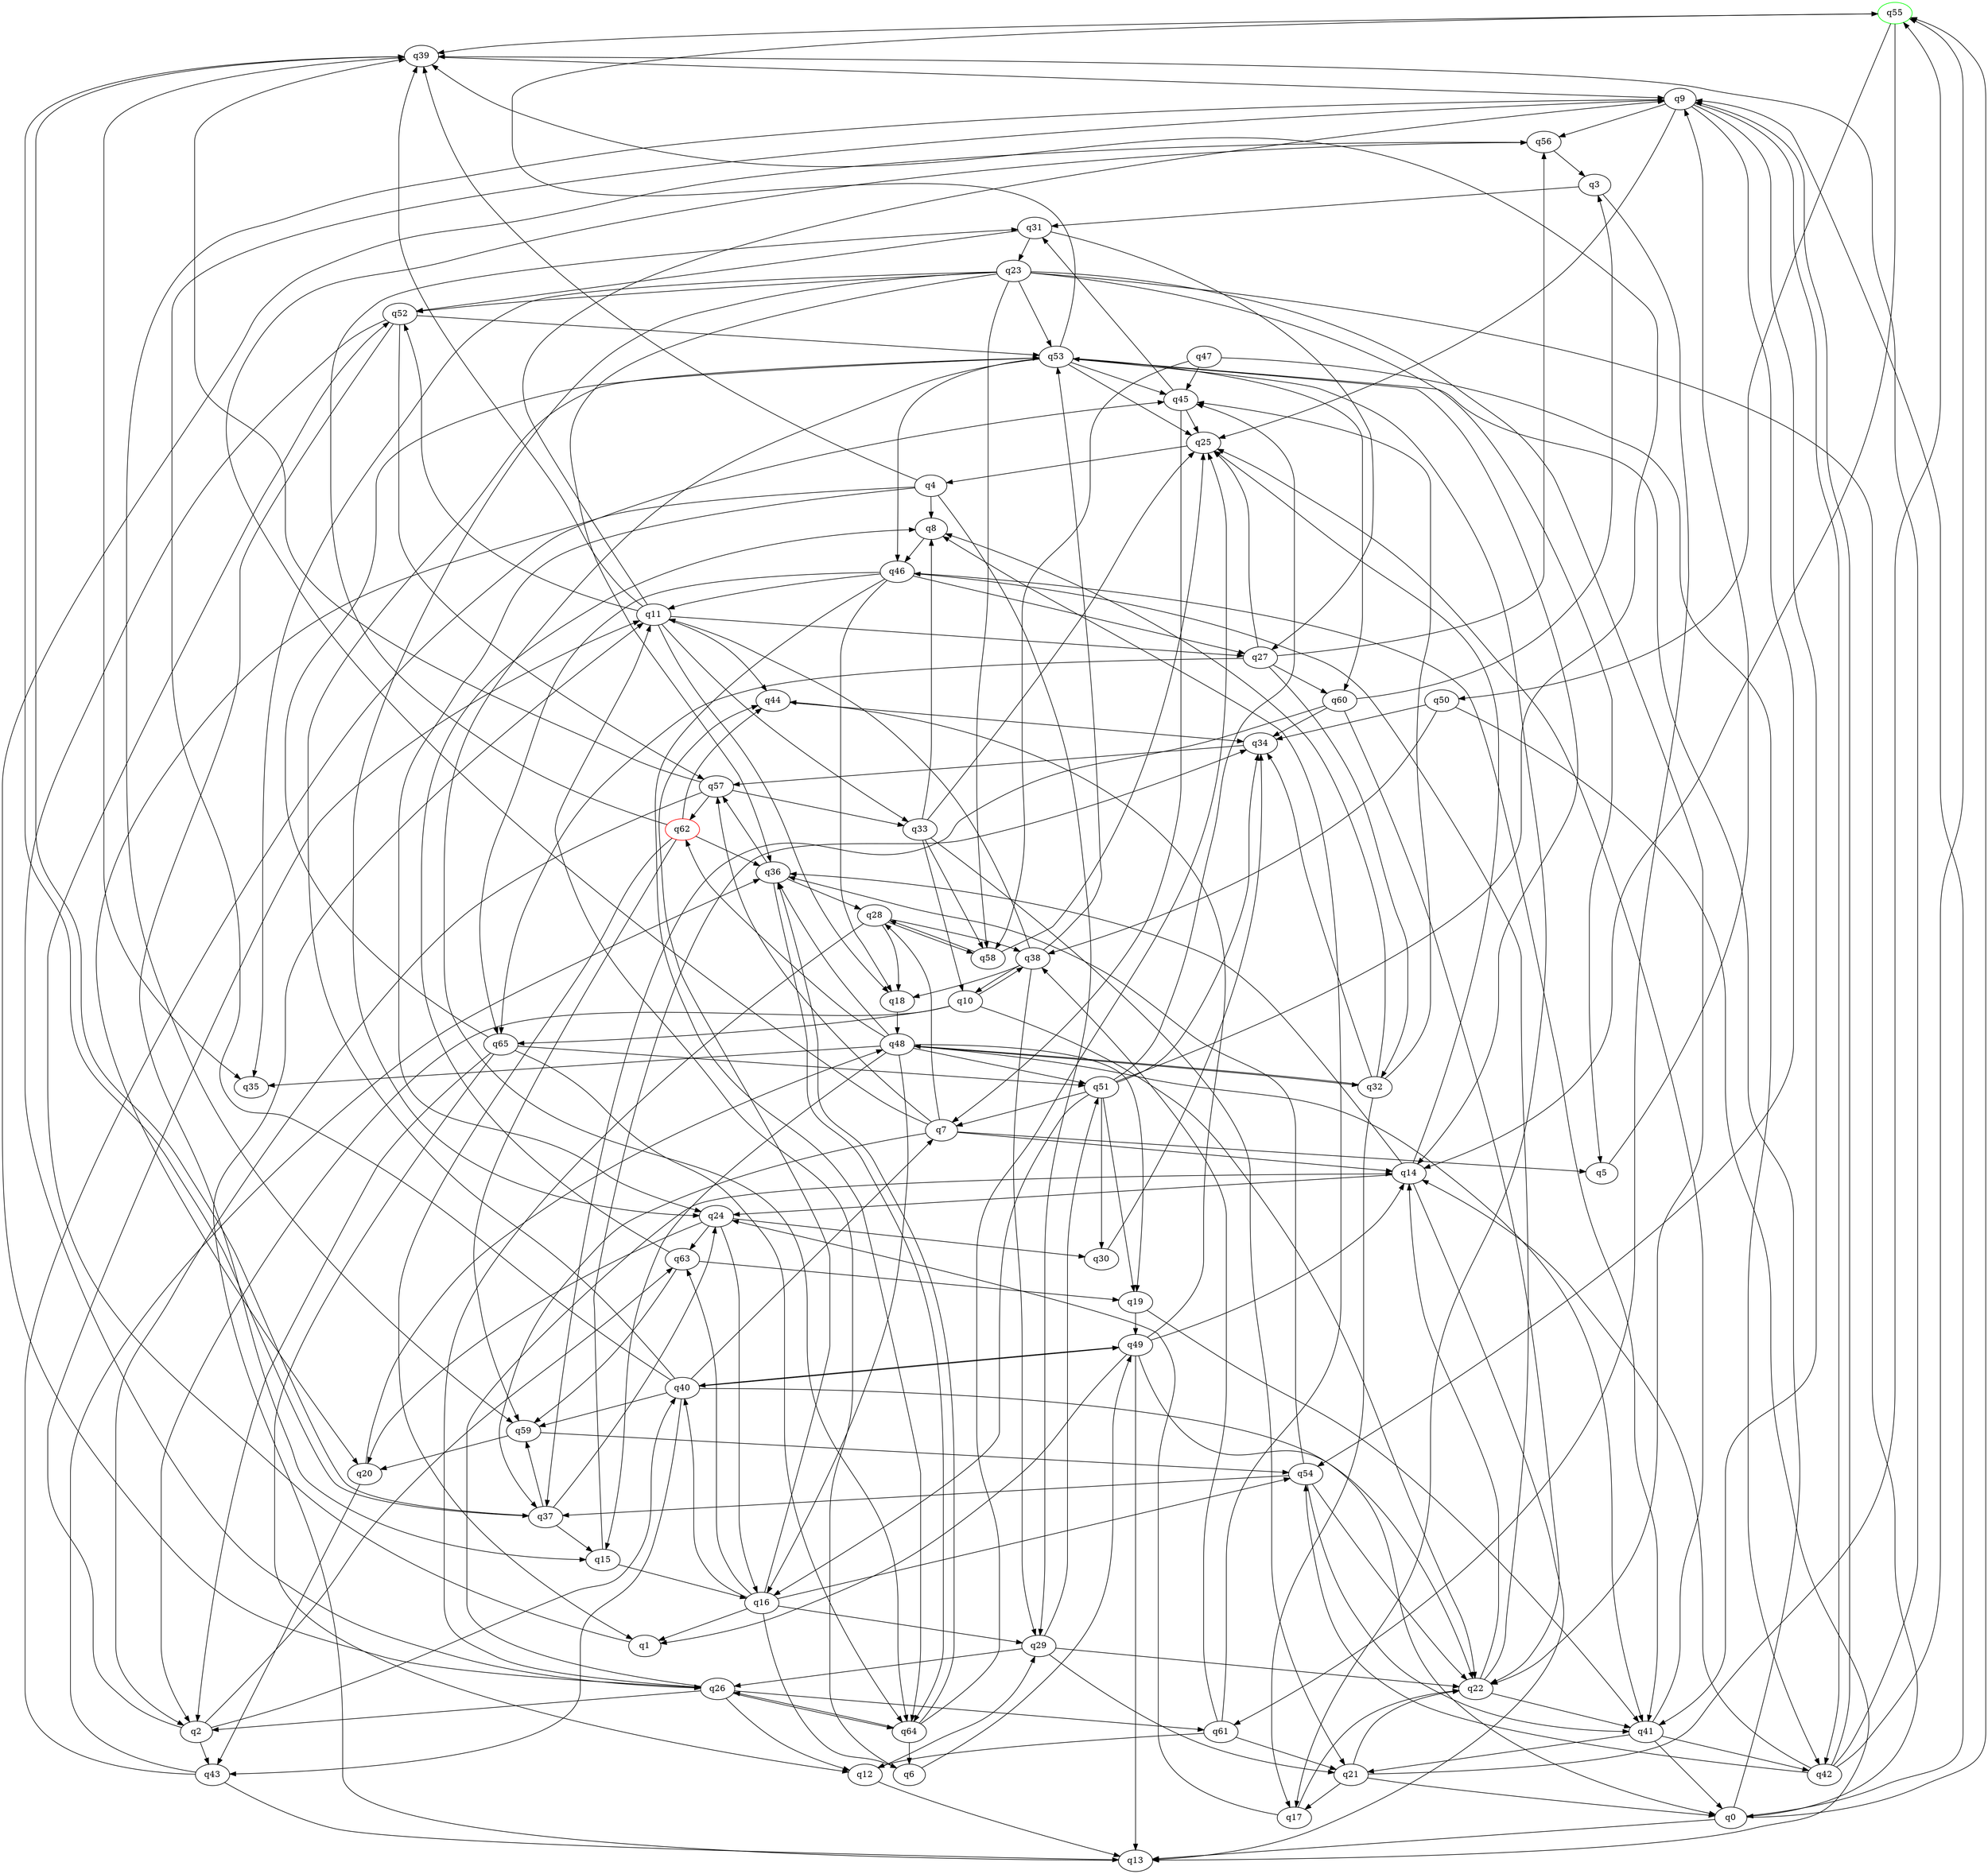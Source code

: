 digraph A{
q55 [initial=1,color=green];
q62 [final=1,color=red];
q0 -> q9;
q0 -> q13;
q0 -> q53;
q0 -> q55;
q1 -> q52;
q2 -> q11;
q2 -> q40;
q2 -> q43;
q2 -> q63;
q3 -> q31;
q3 -> q61;
q4 -> q8;
q4 -> q20;
q4 -> q24;
q4 -> q29;
q4 -> q39;
q5 -> q9;
q6 -> q11;
q6 -> q49;
q7 -> q5;
q7 -> q14;
q7 -> q28;
q7 -> q37;
q7 -> q56;
q7 -> q57;
q8 -> q46;
q9 -> q25;
q9 -> q41;
q9 -> q42;
q9 -> q54;
q9 -> q56;
q9 -> q59;
q10 -> q2;
q10 -> q22;
q10 -> q38;
q10 -> q65;
q11 -> q9;
q11 -> q18;
q11 -> q27;
q11 -> q33;
q11 -> q39;
q11 -> q44;
q11 -> q52;
q12 -> q13;
q12 -> q29;
q13 -> q11;
q14 -> q13;
q14 -> q24;
q14 -> q25;
q14 -> q36;
q15 -> q16;
q15 -> q34;
q16 -> q1;
q16 -> q6;
q16 -> q29;
q16 -> q40;
q16 -> q44;
q16 -> q54;
q16 -> q63;
q17 -> q22;
q17 -> q24;
q18 -> q48;
q19 -> q41;
q19 -> q49;
q20 -> q43;
q20 -> q48;
q21 -> q0;
q21 -> q17;
q21 -> q22;
q21 -> q55;
q22 -> q14;
q22 -> q41;
q22 -> q46;
q23 -> q0;
q23 -> q5;
q23 -> q22;
q23 -> q24;
q23 -> q35;
q23 -> q36;
q23 -> q52;
q23 -> q53;
q23 -> q58;
q24 -> q16;
q24 -> q20;
q24 -> q30;
q24 -> q63;
q25 -> q4;
q26 -> q2;
q26 -> q12;
q26 -> q14;
q26 -> q61;
q26 -> q64;
q27 -> q25;
q27 -> q32;
q27 -> q56;
q27 -> q60;
q27 -> q65;
q28 -> q18;
q28 -> q26;
q28 -> q38;
q28 -> q58;
q29 -> q21;
q29 -> q22;
q29 -> q26;
q29 -> q51;
q30 -> q34;
q31 -> q23;
q31 -> q27;
q31 -> q52;
q32 -> q8;
q32 -> q17;
q32 -> q34;
q32 -> q45;
q32 -> q48;
q33 -> q8;
q33 -> q10;
q33 -> q21;
q33 -> q25;
q33 -> q58;
q34 -> q57;
q36 -> q28;
q36 -> q57;
q36 -> q64;
q37 -> q15;
q37 -> q24;
q37 -> q39;
q37 -> q59;
q38 -> q10;
q38 -> q11;
q38 -> q18;
q38 -> q29;
q38 -> q53;
q39 -> q9;
q39 -> q35;
q39 -> q37;
q40 -> q0;
q40 -> q7;
q40 -> q9;
q40 -> q43;
q40 -> q49;
q40 -> q53;
q40 -> q59;
q41 -> q0;
q41 -> q21;
q41 -> q25;
q41 -> q42;
q42 -> q9;
q42 -> q14;
q42 -> q39;
q42 -> q54;
q42 -> q55;
q43 -> q13;
q43 -> q36;
q43 -> q45;
q44 -> q34;
q45 -> q7;
q45 -> q25;
q45 -> q31;
q46 -> q11;
q46 -> q18;
q46 -> q27;
q46 -> q41;
q46 -> q64;
q46 -> q65;
q47 -> q42;
q47 -> q45;
q47 -> q58;
q48 -> q15;
q48 -> q16;
q48 -> q19;
q48 -> q32;
q48 -> q35;
q48 -> q36;
q48 -> q41;
q48 -> q51;
q48 -> q62;
q49 -> q1;
q49 -> q13;
q49 -> q14;
q49 -> q22;
q49 -> q40;
q49 -> q44;
q50 -> q13;
q50 -> q34;
q50 -> q38;
q51 -> q7;
q51 -> q16;
q51 -> q19;
q51 -> q30;
q51 -> q34;
q51 -> q39;
q51 -> q45;
q52 -> q15;
q52 -> q26;
q52 -> q53;
q52 -> q57;
q53 -> q14;
q53 -> q17;
q53 -> q25;
q53 -> q45;
q53 -> q46;
q53 -> q55;
q53 -> q60;
q53 -> q64;
q54 -> q22;
q54 -> q36;
q54 -> q37;
q54 -> q41;
q55 -> q14;
q55 -> q39;
q55 -> q50;
q56 -> q3;
q56 -> q26;
q57 -> q2;
q57 -> q33;
q57 -> q39;
q57 -> q62;
q58 -> q25;
q58 -> q28;
q59 -> q20;
q59 -> q54;
q60 -> q3;
q60 -> q22;
q60 -> q34;
q60 -> q37;
q61 -> q8;
q61 -> q12;
q61 -> q21;
q61 -> q38;
q62 -> q1;
q62 -> q31;
q62 -> q36;
q62 -> q44;
q62 -> q59;
q63 -> q8;
q63 -> q19;
q63 -> q59;
q64 -> q6;
q64 -> q25;
q64 -> q26;
q64 -> q36;
q65 -> q2;
q65 -> q12;
q65 -> q51;
q65 -> q53;
q65 -> q64;
}